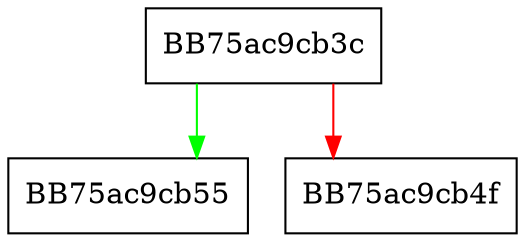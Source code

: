 digraph allocate {
  node [shape="box"];
  graph [splines=ortho];
  BB75ac9cb3c -> BB75ac9cb55 [color="green"];
  BB75ac9cb3c -> BB75ac9cb4f [color="red"];
}